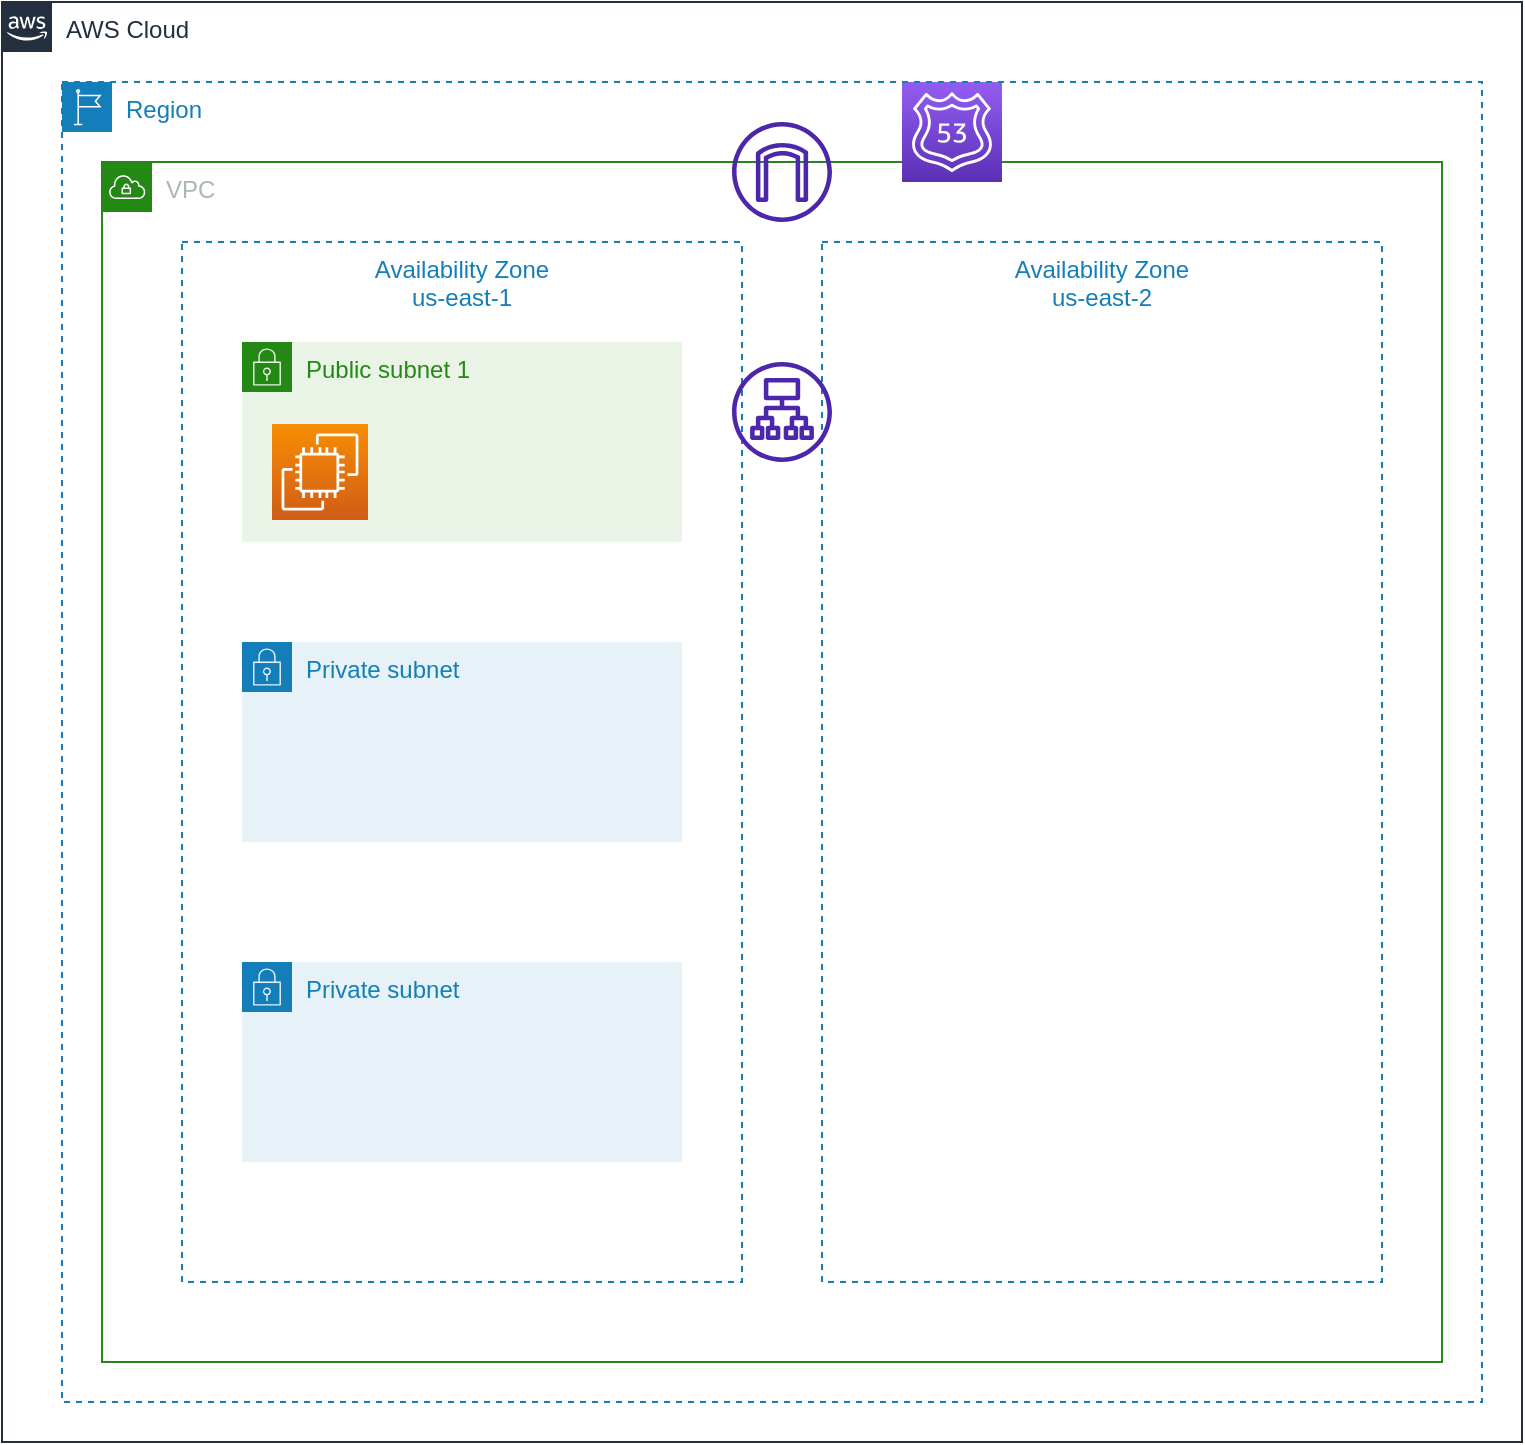 <mxfile version="20.5.3" type="github"><diagram id="-7XCu01jxASMar6pG9E7" name="Page-1"><mxGraphModel dx="808" dy="776" grid="1" gridSize="10" guides="1" tooltips="1" connect="1" arrows="1" fold="1" page="1" pageScale="1" pageWidth="850" pageHeight="1100" math="0" shadow="0"><root><mxCell id="0"/><mxCell id="1" parent="0"/><mxCell id="9V-TFtG0DC7o9ZYzBpPr-1" value="AWS Cloud" style="points=[[0,0],[0.25,0],[0.5,0],[0.75,0],[1,0],[1,0.25],[1,0.5],[1,0.75],[1,1],[0.75,1],[0.5,1],[0.25,1],[0,1],[0,0.75],[0,0.5],[0,0.25]];outlineConnect=0;gradientColor=none;html=1;whiteSpace=wrap;fontSize=12;fontStyle=0;container=1;pointerEvents=0;collapsible=0;recursiveResize=0;shape=mxgraph.aws4.group;grIcon=mxgraph.aws4.group_aws_cloud_alt;strokeColor=#232F3E;fillColor=none;verticalAlign=top;align=left;spacingLeft=30;fontColor=#232F3E;dashed=0;" vertex="1" parent="1"><mxGeometry x="40" y="40" width="760" height="720" as="geometry"/></mxCell><mxCell id="9V-TFtG0DC7o9ZYzBpPr-2" value="VPC" style="points=[[0,0],[0.25,0],[0.5,0],[0.75,0],[1,0],[1,0.25],[1,0.5],[1,0.75],[1,1],[0.75,1],[0.5,1],[0.25,1],[0,1],[0,0.75],[0,0.5],[0,0.25]];outlineConnect=0;gradientColor=none;html=1;whiteSpace=wrap;fontSize=12;fontStyle=0;container=1;pointerEvents=0;collapsible=0;recursiveResize=0;shape=mxgraph.aws4.group;grIcon=mxgraph.aws4.group_vpc;strokeColor=#248814;fillColor=none;verticalAlign=top;align=left;spacingLeft=30;fontColor=#AAB7B8;dashed=0;" vertex="1" parent="9V-TFtG0DC7o9ZYzBpPr-1"><mxGeometry x="50" y="80" width="670" height="600" as="geometry"/></mxCell><mxCell id="9V-TFtG0DC7o9ZYzBpPr-3" value="Availability Zone&#10;us-east-1" style="fillColor=none;strokeColor=#147EBA;dashed=1;verticalAlign=top;fontStyle=0;fontColor=#147EBA;" vertex="1" parent="9V-TFtG0DC7o9ZYzBpPr-2"><mxGeometry x="40" y="40" width="280" height="520" as="geometry"/></mxCell><mxCell id="9V-TFtG0DC7o9ZYzBpPr-4" value="Availability Zone&#10;us-east-2" style="fillColor=none;strokeColor=#147EBA;dashed=1;verticalAlign=top;fontStyle=0;fontColor=#147EBA;" vertex="1" parent="9V-TFtG0DC7o9ZYzBpPr-2"><mxGeometry x="360" y="40" width="280" height="520" as="geometry"/></mxCell><mxCell id="9V-TFtG0DC7o9ZYzBpPr-8" value="" style="sketch=0;outlineConnect=0;fontColor=#232F3E;gradientColor=none;fillColor=#4D27AA;strokeColor=none;dashed=0;verticalLabelPosition=bottom;verticalAlign=top;align=center;html=1;fontSize=12;fontStyle=0;aspect=fixed;pointerEvents=1;shape=mxgraph.aws4.internet_gateway;" vertex="1" parent="9V-TFtG0DC7o9ZYzBpPr-2"><mxGeometry x="315" y="-20" width="50" height="50" as="geometry"/></mxCell><mxCell id="9V-TFtG0DC7o9ZYzBpPr-9" value="" style="sketch=0;points=[[0,0,0],[0.25,0,0],[0.5,0,0],[0.75,0,0],[1,0,0],[0,1,0],[0.25,1,0],[0.5,1,0],[0.75,1,0],[1,1,0],[0,0.25,0],[0,0.5,0],[0,0.75,0],[1,0.25,0],[1,0.5,0],[1,0.75,0]];outlineConnect=0;fontColor=#232F3E;gradientColor=#945DF2;gradientDirection=north;fillColor=#5A30B5;strokeColor=#ffffff;dashed=0;verticalLabelPosition=bottom;verticalAlign=top;align=center;html=1;fontSize=12;fontStyle=0;aspect=fixed;shape=mxgraph.aws4.resourceIcon;resIcon=mxgraph.aws4.route_53;" vertex="1" parent="9V-TFtG0DC7o9ZYzBpPr-2"><mxGeometry x="400" y="-40" width="50" height="50" as="geometry"/></mxCell><mxCell id="9V-TFtG0DC7o9ZYzBpPr-15" value="Region" style="points=[[0,0],[0.25,0],[0.5,0],[0.75,0],[1,0],[1,0.25],[1,0.5],[1,0.75],[1,1],[0.75,1],[0.5,1],[0.25,1],[0,1],[0,0.75],[0,0.5],[0,0.25]];outlineConnect=0;gradientColor=none;html=1;whiteSpace=wrap;fontSize=12;fontStyle=0;container=1;pointerEvents=0;collapsible=0;recursiveResize=0;shape=mxgraph.aws4.group;grIcon=mxgraph.aws4.group_region;strokeColor=#147EBA;fillColor=none;verticalAlign=top;align=left;spacingLeft=30;fontColor=#147EBA;dashed=1;" vertex="1" parent="9V-TFtG0DC7o9ZYzBpPr-1"><mxGeometry x="30" y="40" width="710" height="660" as="geometry"/></mxCell><mxCell id="9V-TFtG0DC7o9ZYzBpPr-5" value="" style="sketch=0;outlineConnect=0;fontColor=#232F3E;gradientColor=none;fillColor=#4D27AA;strokeColor=none;dashed=0;verticalLabelPosition=bottom;verticalAlign=top;align=center;html=1;fontSize=12;fontStyle=0;aspect=fixed;pointerEvents=1;shape=mxgraph.aws4.application_load_balancer;" vertex="1" parent="9V-TFtG0DC7o9ZYzBpPr-15"><mxGeometry x="335" y="140" width="50" height="50" as="geometry"/></mxCell><mxCell id="9V-TFtG0DC7o9ZYzBpPr-11" value="Public subnet 1" style="points=[[0,0],[0.25,0],[0.5,0],[0.75,0],[1,0],[1,0.25],[1,0.5],[1,0.75],[1,1],[0.75,1],[0.5,1],[0.25,1],[0,1],[0,0.75],[0,0.5],[0,0.25]];outlineConnect=0;gradientColor=none;html=1;whiteSpace=wrap;fontSize=12;fontStyle=0;container=1;pointerEvents=0;collapsible=0;recursiveResize=0;shape=mxgraph.aws4.group;grIcon=mxgraph.aws4.group_security_group;grStroke=0;strokeColor=#248814;fillColor=#E9F3E6;verticalAlign=top;align=left;spacingLeft=30;fontColor=#248814;dashed=0;" vertex="1" parent="9V-TFtG0DC7o9ZYzBpPr-15"><mxGeometry x="90" y="130" width="220" height="100" as="geometry"/></mxCell><mxCell id="9V-TFtG0DC7o9ZYzBpPr-13" value="" style="sketch=0;points=[[0,0,0],[0.25,0,0],[0.5,0,0],[0.75,0,0],[1,0,0],[0,1,0],[0.25,1,0],[0.5,1,0],[0.75,1,0],[1,1,0],[0,0.25,0],[0,0.5,0],[0,0.75,0],[1,0.25,0],[1,0.5,0],[1,0.75,0]];outlineConnect=0;fontColor=#232F3E;gradientColor=#F78E04;gradientDirection=north;fillColor=#D05C17;strokeColor=#ffffff;dashed=0;verticalLabelPosition=bottom;verticalAlign=top;align=center;html=1;fontSize=12;fontStyle=0;aspect=fixed;shape=mxgraph.aws4.resourceIcon;resIcon=mxgraph.aws4.ec2;" vertex="1" parent="9V-TFtG0DC7o9ZYzBpPr-11"><mxGeometry x="15" y="41" width="48" height="48" as="geometry"/></mxCell><mxCell id="9V-TFtG0DC7o9ZYzBpPr-17" value="Private subnet" style="points=[[0,0],[0.25,0],[0.5,0],[0.75,0],[1,0],[1,0.25],[1,0.5],[1,0.75],[1,1],[0.75,1],[0.5,1],[0.25,1],[0,1],[0,0.75],[0,0.5],[0,0.25]];outlineConnect=0;gradientColor=none;html=1;whiteSpace=wrap;fontSize=12;fontStyle=0;container=1;pointerEvents=0;collapsible=0;recursiveResize=0;shape=mxgraph.aws4.group;grIcon=mxgraph.aws4.group_security_group;grStroke=0;strokeColor=#147EBA;fillColor=#E6F2F8;verticalAlign=top;align=left;spacingLeft=30;fontColor=#147EBA;dashed=0;" vertex="1" parent="9V-TFtG0DC7o9ZYzBpPr-15"><mxGeometry x="90" y="280" width="220" height="100" as="geometry"/></mxCell><mxCell id="9V-TFtG0DC7o9ZYzBpPr-18" value="Private subnet" style="points=[[0,0],[0.25,0],[0.5,0],[0.75,0],[1,0],[1,0.25],[1,0.5],[1,0.75],[1,1],[0.75,1],[0.5,1],[0.25,1],[0,1],[0,0.75],[0,0.5],[0,0.25]];outlineConnect=0;gradientColor=none;html=1;whiteSpace=wrap;fontSize=12;fontStyle=0;container=1;pointerEvents=0;collapsible=0;recursiveResize=0;shape=mxgraph.aws4.group;grIcon=mxgraph.aws4.group_security_group;grStroke=0;strokeColor=#147EBA;fillColor=#E6F2F8;verticalAlign=top;align=left;spacingLeft=30;fontColor=#147EBA;dashed=0;" vertex="1" parent="9V-TFtG0DC7o9ZYzBpPr-15"><mxGeometry x="90" y="440" width="220" height="100" as="geometry"/></mxCell></root></mxGraphModel></diagram></mxfile>